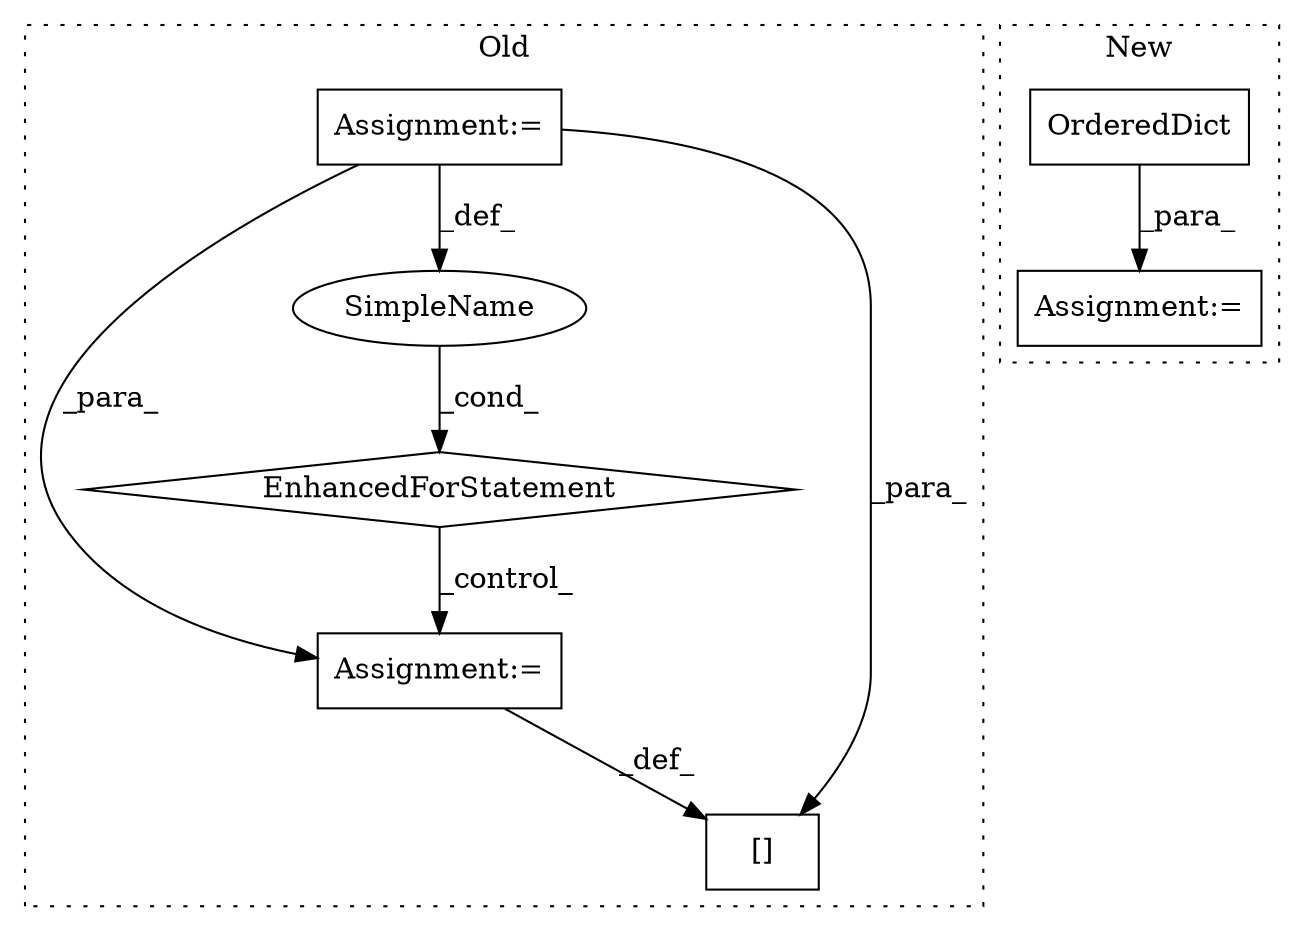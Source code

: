 digraph G {
subgraph cluster0 {
1 [label="EnhancedForStatement" a="70" s="10091,10199" l="71,2" shape="diamond"];
3 [label="Assignment:=" a="7" s="10091,10199" l="71,2" shape="box"];
5 [label="Assignment:=" a="7" s="10403" l="1" shape="box"];
6 [label="SimpleName" a="42" s="10166" l="4" shape="ellipse"];
7 [label="[]" a="2" s="10385,10402" l="14,1" shape="box"];
label = "Old";
style="dotted";
}
subgraph cluster1 {
2 [label="OrderedDict" a="32" s="7433" l="13" shape="box"];
4 [label="Assignment:=" a="7" s="7432" l="1" shape="box"];
label = "New";
style="dotted";
}
1 -> 5 [label="_control_"];
2 -> 4 [label="_para_"];
3 -> 6 [label="_def_"];
3 -> 7 [label="_para_"];
3 -> 5 [label="_para_"];
5 -> 7 [label="_def_"];
6 -> 1 [label="_cond_"];
}